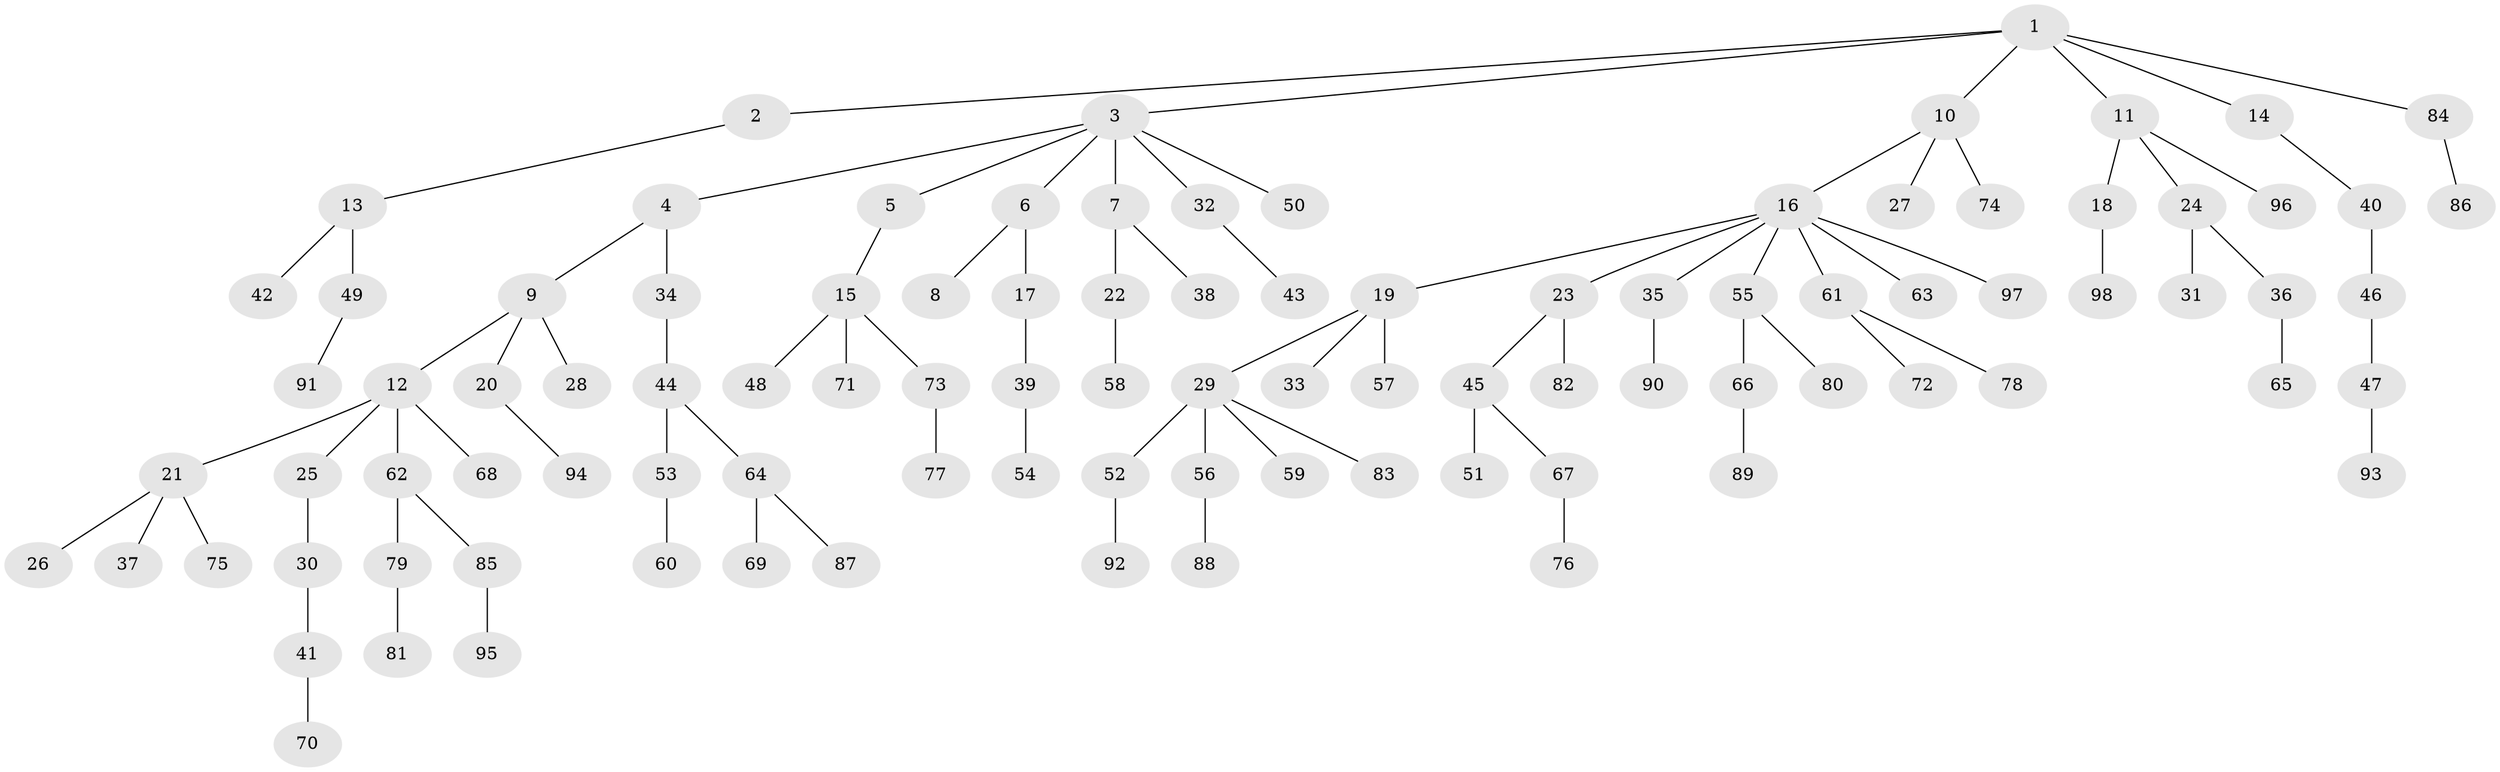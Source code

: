 // Generated by graph-tools (version 1.1) at 2025/11/02/27/25 16:11:25]
// undirected, 98 vertices, 97 edges
graph export_dot {
graph [start="1"]
  node [color=gray90,style=filled];
  1;
  2;
  3;
  4;
  5;
  6;
  7;
  8;
  9;
  10;
  11;
  12;
  13;
  14;
  15;
  16;
  17;
  18;
  19;
  20;
  21;
  22;
  23;
  24;
  25;
  26;
  27;
  28;
  29;
  30;
  31;
  32;
  33;
  34;
  35;
  36;
  37;
  38;
  39;
  40;
  41;
  42;
  43;
  44;
  45;
  46;
  47;
  48;
  49;
  50;
  51;
  52;
  53;
  54;
  55;
  56;
  57;
  58;
  59;
  60;
  61;
  62;
  63;
  64;
  65;
  66;
  67;
  68;
  69;
  70;
  71;
  72;
  73;
  74;
  75;
  76;
  77;
  78;
  79;
  80;
  81;
  82;
  83;
  84;
  85;
  86;
  87;
  88;
  89;
  90;
  91;
  92;
  93;
  94;
  95;
  96;
  97;
  98;
  1 -- 2;
  1 -- 3;
  1 -- 10;
  1 -- 11;
  1 -- 14;
  1 -- 84;
  2 -- 13;
  3 -- 4;
  3 -- 5;
  3 -- 6;
  3 -- 7;
  3 -- 32;
  3 -- 50;
  4 -- 9;
  4 -- 34;
  5 -- 15;
  6 -- 8;
  6 -- 17;
  7 -- 22;
  7 -- 38;
  9 -- 12;
  9 -- 20;
  9 -- 28;
  10 -- 16;
  10 -- 27;
  10 -- 74;
  11 -- 18;
  11 -- 24;
  11 -- 96;
  12 -- 21;
  12 -- 25;
  12 -- 62;
  12 -- 68;
  13 -- 42;
  13 -- 49;
  14 -- 40;
  15 -- 48;
  15 -- 71;
  15 -- 73;
  16 -- 19;
  16 -- 23;
  16 -- 35;
  16 -- 55;
  16 -- 61;
  16 -- 63;
  16 -- 97;
  17 -- 39;
  18 -- 98;
  19 -- 29;
  19 -- 33;
  19 -- 57;
  20 -- 94;
  21 -- 26;
  21 -- 37;
  21 -- 75;
  22 -- 58;
  23 -- 45;
  23 -- 82;
  24 -- 31;
  24 -- 36;
  25 -- 30;
  29 -- 52;
  29 -- 56;
  29 -- 59;
  29 -- 83;
  30 -- 41;
  32 -- 43;
  34 -- 44;
  35 -- 90;
  36 -- 65;
  39 -- 54;
  40 -- 46;
  41 -- 70;
  44 -- 53;
  44 -- 64;
  45 -- 51;
  45 -- 67;
  46 -- 47;
  47 -- 93;
  49 -- 91;
  52 -- 92;
  53 -- 60;
  55 -- 66;
  55 -- 80;
  56 -- 88;
  61 -- 72;
  61 -- 78;
  62 -- 79;
  62 -- 85;
  64 -- 69;
  64 -- 87;
  66 -- 89;
  67 -- 76;
  73 -- 77;
  79 -- 81;
  84 -- 86;
  85 -- 95;
}
